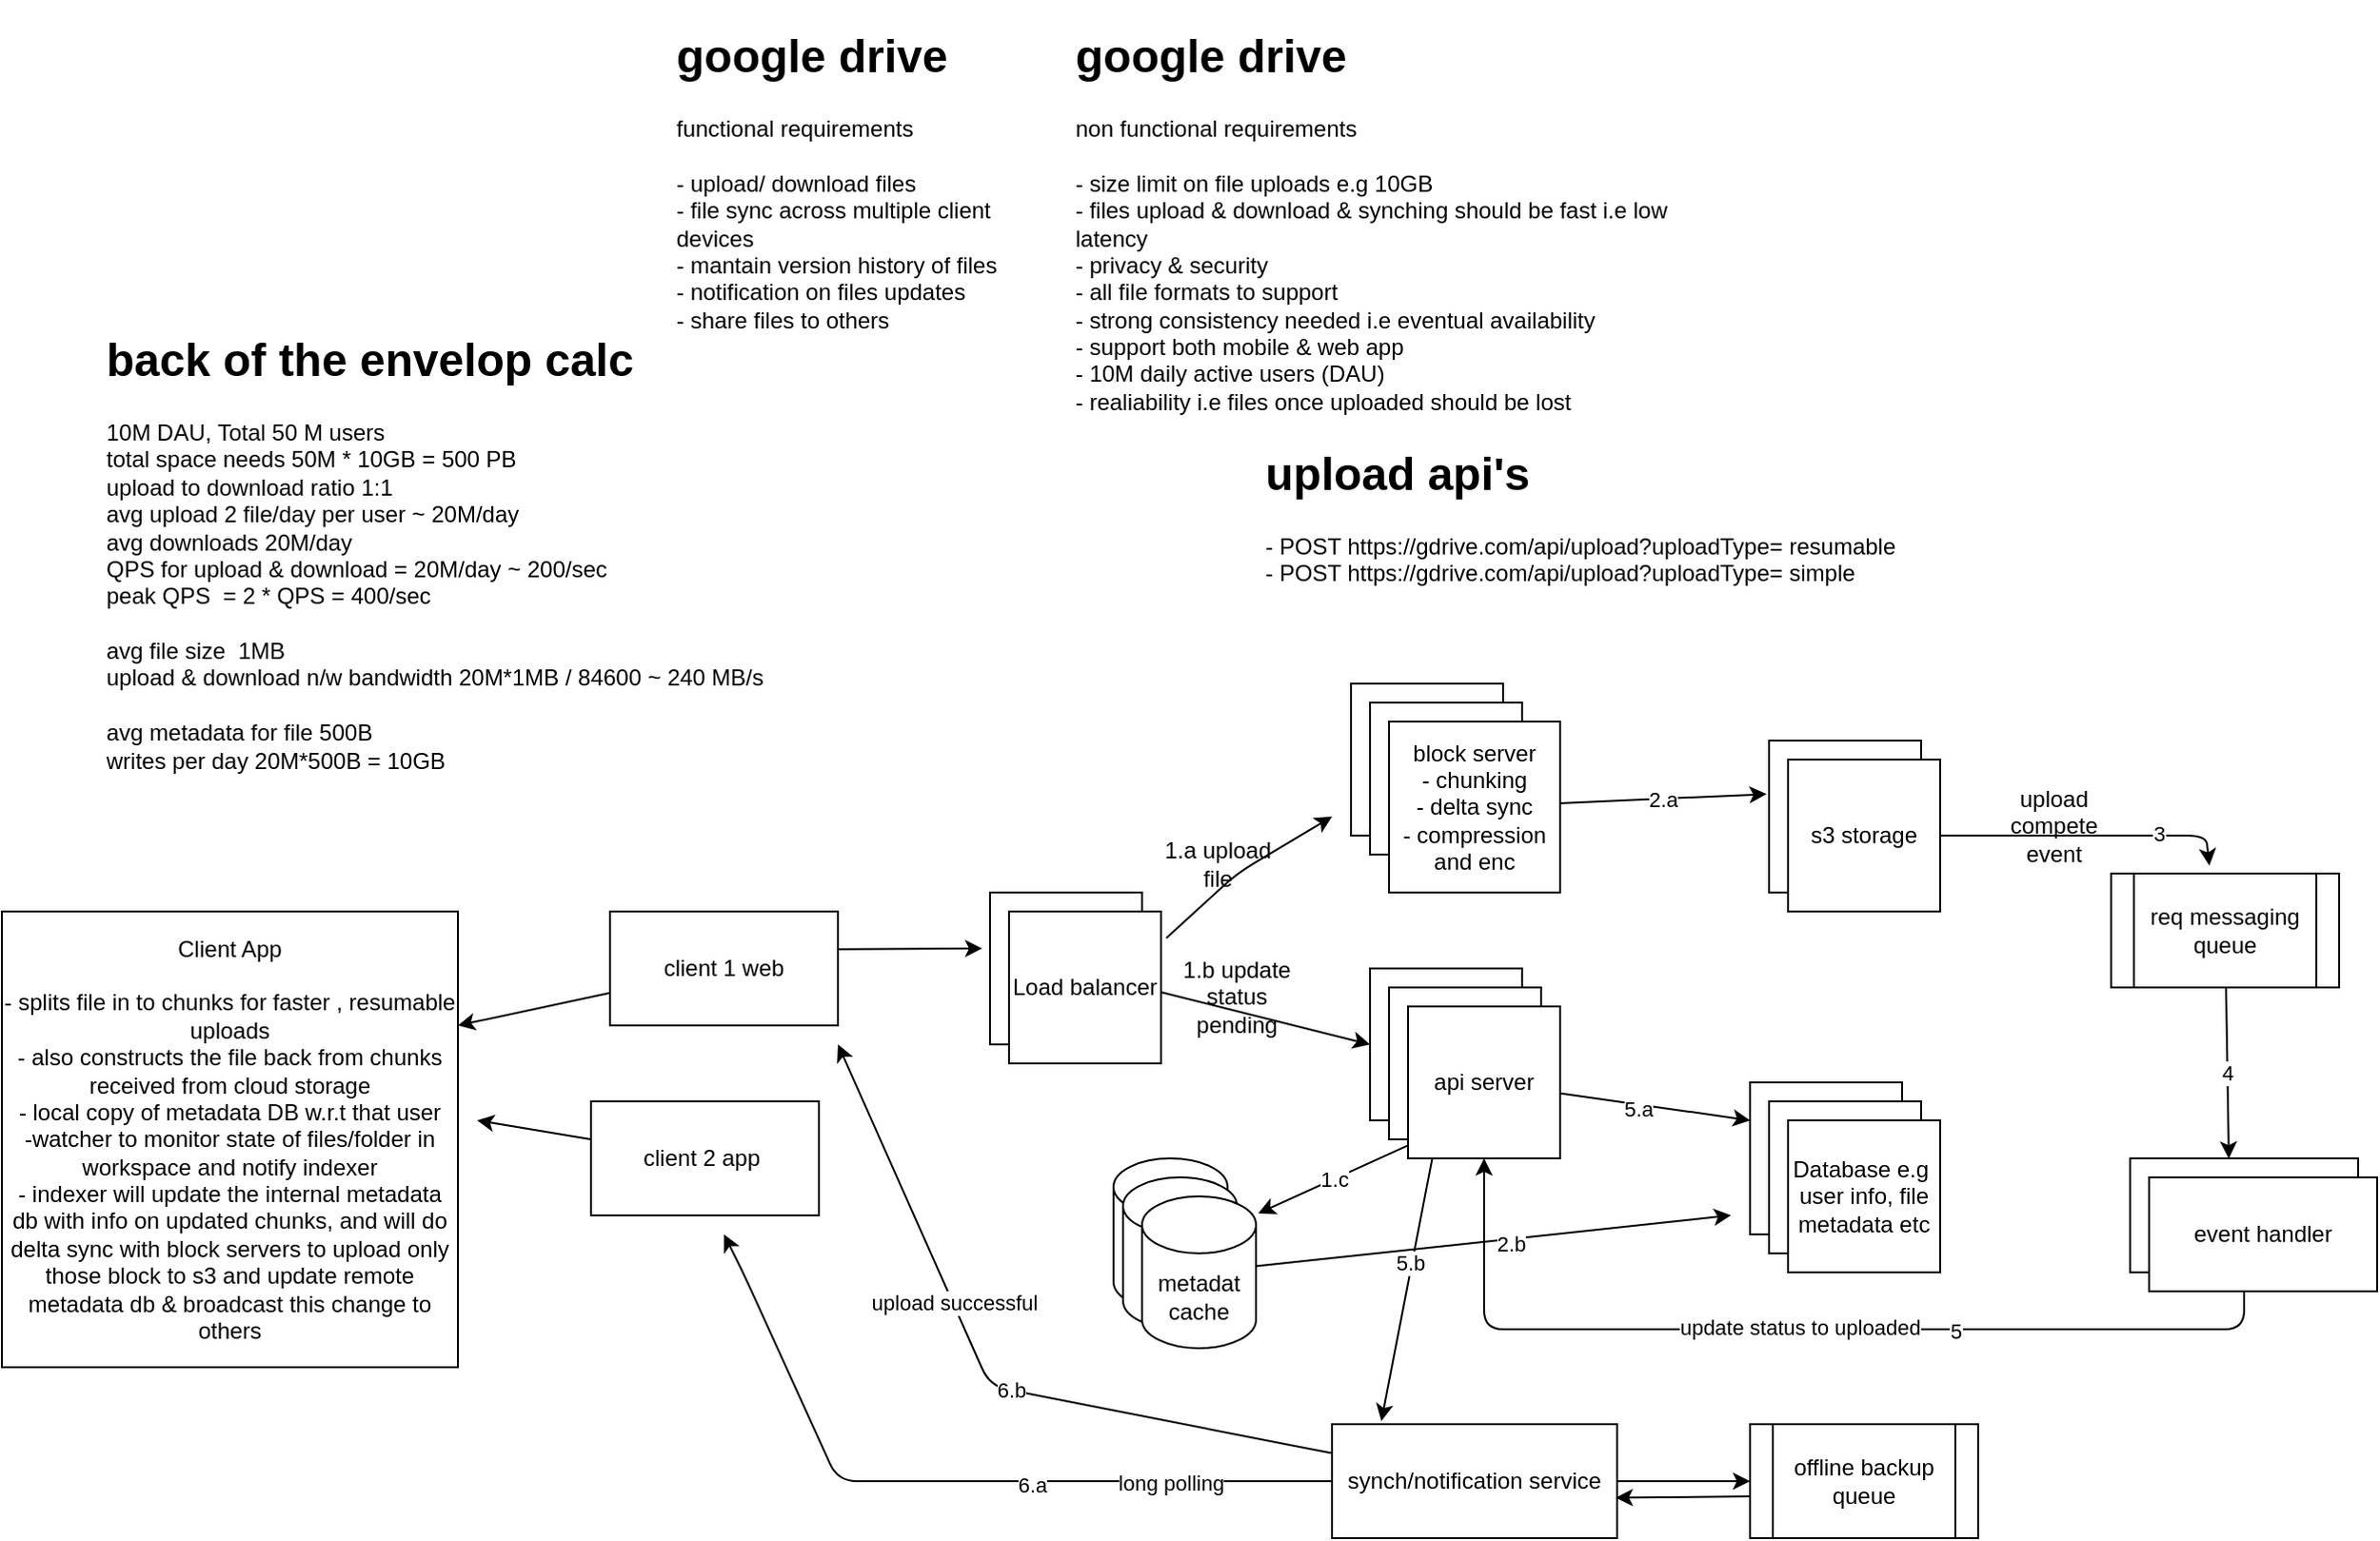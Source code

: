 <mxfile>
    <diagram id="yb_jvMtXmNEAG20newOR" name="HLD">
        <mxGraphModel dx="1852" dy="576" grid="1" gridSize="10" guides="1" tooltips="1" connect="1" arrows="1" fold="1" page="1" pageScale="1" pageWidth="850" pageHeight="1100" math="0" shadow="0">
            <root>
                <mxCell id="0"/>
                <mxCell id="1" parent="0"/>
                <mxCell id="2" value="&lt;h1&gt;google drive&lt;/h1&gt;&lt;div&gt;functional requirements&lt;/div&gt;&lt;div&gt;&lt;br&gt;&lt;/div&gt;&lt;div&gt;- upload/ download files&lt;/div&gt;&lt;div&gt;- file sync across multiple client devices&lt;/div&gt;&lt;div&gt;- mantain version history of files&lt;/div&gt;&lt;div&gt;- notification on files updates&lt;/div&gt;&lt;div&gt;- share files to others&lt;/div&gt;&lt;div&gt;&lt;br&gt;&lt;/div&gt;&lt;div&gt;&lt;br&gt;&lt;/div&gt;" style="text;html=1;strokeColor=none;fillColor=none;spacing=5;spacingTop=-20;whiteSpace=wrap;overflow=hidden;rounded=0;" parent="1" vertex="1">
                    <mxGeometry x="90" y="80" width="190" height="170" as="geometry"/>
                </mxCell>
                <mxCell id="3" value="&lt;h1&gt;google drive&lt;/h1&gt;&lt;div&gt;non functional requirements&lt;/div&gt;&lt;div&gt;&lt;br&gt;&lt;/div&gt;&lt;div&gt;- size limit on file uploads e.g 10GB&lt;/div&gt;&lt;div&gt;- files upload &amp;amp; download &amp;amp; synching should be fast i.e low latency&lt;/div&gt;&lt;div&gt;- privacy &amp;amp; security&lt;/div&gt;&lt;div&gt;- all file formats to support&amp;nbsp;&lt;br&gt;- strong consistency needed i.e eventual availability&lt;/div&gt;&lt;div&gt;- support both mobile &amp;amp; web app&lt;/div&gt;&lt;div&gt;- 10M daily active users (DAU)&lt;br&gt;- realiability i.e files once uploaded should be lost&lt;/div&gt;&lt;div&gt;- 10GB free space&lt;/div&gt;&lt;div&gt;&lt;br&gt;&lt;/div&gt;&lt;div&gt;&lt;br&gt;&lt;/div&gt;" style="text;html=1;strokeColor=none;fillColor=none;spacing=5;spacingTop=-20;whiteSpace=wrap;overflow=hidden;rounded=0;" parent="1" vertex="1">
                    <mxGeometry x="300" y="80" width="350" height="210" as="geometry"/>
                </mxCell>
                <mxCell id="4" value="&lt;h1&gt;back of the envelop calc&lt;/h1&gt;&lt;div&gt;10M DAU, Total 50 M users&lt;/div&gt;&lt;div&gt;total space needs 50M * 10GB = 500 PB&amp;nbsp;&lt;/div&gt;&lt;div&gt;upload to download ratio 1:1&amp;nbsp;&lt;br&gt;&lt;/div&gt;&lt;div&gt;avg upload 2 file/day per user ~ 20M/day&lt;/div&gt;&lt;div&gt;avg downloads 20M/day&amp;nbsp;&lt;/div&gt;&lt;div&gt;&lt;span style=&quot;background-color: initial;&quot;&gt;QPS for upload &amp;amp; download = 20M/day ~ 200/sec&lt;/span&gt;&lt;br&gt;&lt;/div&gt;&lt;div&gt;peak QPS&amp;nbsp; = 2 * QPS = 400/sec&lt;/div&gt;&lt;div&gt;&lt;br&gt;&lt;/div&gt;&lt;div&gt;avg file size&amp;nbsp; 1MB&lt;br&gt;&lt;/div&gt;&lt;div&gt;upload &amp;amp; download n/w bandwidth 20M*1MB / 84600 ~ 240 MB/s&lt;/div&gt;&lt;div&gt;&lt;br&gt;&lt;/div&gt;&lt;div&gt;avg metadata for file 500B&lt;br&gt;writes per day 20M*500B = 10GB&lt;br&gt;&lt;br&gt;&lt;/div&gt;&lt;div&gt;&lt;br&gt;&lt;/div&gt;&lt;div&gt;&lt;br&gt;&lt;/div&gt;" style="text;html=1;strokeColor=none;fillColor=none;spacing=5;spacingTop=-20;whiteSpace=wrap;overflow=hidden;rounded=0;" parent="1" vertex="1">
                    <mxGeometry x="-210" y="240" width="380" height="280" as="geometry"/>
                </mxCell>
                <mxCell id="5" value="api server" style="whiteSpace=wrap;html=1;aspect=fixed;" parent="1" vertex="1">
                    <mxGeometry x="460" y="580" width="80" height="80" as="geometry"/>
                </mxCell>
                <mxCell id="13" style="edgeStyle=none;html=1;entryX=-0.051;entryY=0.368;entryDx=0;entryDy=0;entryPerimeter=0;" parent="1" target="12" edge="1">
                    <mxGeometry relative="1" as="geometry">
                        <mxPoint x="180" y="569.908" as="sourcePoint"/>
                    </mxGeometry>
                </mxCell>
                <mxCell id="32" style="edgeStyle=none;html=1;exitX=1.035;exitY=0.175;exitDx=0;exitDy=0;exitPerimeter=0;" parent="1" source="IjdNnRh6WPfqS0u338YW-58" edge="1">
                    <mxGeometry relative="1" as="geometry">
                        <mxPoint x="440" y="500" as="targetPoint"/>
                        <mxPoint x="360" y="560" as="sourcePoint"/>
                        <Array as="points">
                            <mxPoint x="390" y="530"/>
                        </Array>
                    </mxGeometry>
                </mxCell>
                <mxCell id="9" value="&lt;h1&gt;upload api's&lt;/h1&gt;&lt;div&gt;- POST https://gdrive.com/api/upload?uploadType= resumable&lt;/div&gt;&lt;div&gt;- POST https://gdrive.com/api/upload?uploadType= simple&lt;br&gt;&lt;/div&gt;" style="text;html=1;strokeColor=none;fillColor=none;spacing=5;spacingTop=-20;whiteSpace=wrap;overflow=hidden;rounded=0;" parent="1" vertex="1">
                    <mxGeometry x="400" y="300" width="360" height="100" as="geometry"/>
                </mxCell>
                <mxCell id="10" value="api server" style="whiteSpace=wrap;html=1;aspect=fixed;" parent="1" vertex="1">
                    <mxGeometry x="470" y="590" width="80" height="80" as="geometry"/>
                </mxCell>
                <mxCell id="44" value="1.c" style="edgeStyle=none;html=1;entryX=1.02;entryY=0.112;entryDx=0;entryDy=0;entryPerimeter=0;exitX=0.01;exitY=0.91;exitDx=0;exitDy=0;exitPerimeter=0;" parent="1" source="11" target="43" edge="1">
                    <mxGeometry relative="1" as="geometry"/>
                </mxCell>
                <mxCell id="46" style="edgeStyle=none;html=1;entryX=0;entryY=0.25;entryDx=0;entryDy=0;" parent="1" source="11" target="21" edge="1">
                    <mxGeometry relative="1" as="geometry"/>
                </mxCell>
                <mxCell id="IjdNnRh6WPfqS0u338YW-62" value="5.a" style="edgeLabel;html=1;align=center;verticalAlign=middle;resizable=0;points=[];" parent="46" vertex="1" connectable="0">
                    <mxGeometry x="-0.193" y="-2" relative="1" as="geometry">
                        <mxPoint as="offset"/>
                    </mxGeometry>
                </mxCell>
                <mxCell id="52" style="edgeStyle=none;html=1;exitX=0.159;exitY=1.002;exitDx=0;exitDy=0;exitPerimeter=0;entryX=0.173;entryY=-0.027;entryDx=0;entryDy=0;entryPerimeter=0;" parent="1" source="11" target="51" edge="1">
                    <mxGeometry relative="1" as="geometry">
                        <mxPoint x="490" y="810" as="targetPoint"/>
                    </mxGeometry>
                </mxCell>
                <mxCell id="IjdNnRh6WPfqS0u338YW-64" value="5.b" style="edgeLabel;html=1;align=center;verticalAlign=middle;resizable=0;points=[];" parent="52" vertex="1" connectable="0">
                    <mxGeometry x="-0.209" y="-1" relative="1" as="geometry">
                        <mxPoint as="offset"/>
                    </mxGeometry>
                </mxCell>
                <mxCell id="11" value="api server" style="whiteSpace=wrap;html=1;aspect=fixed;" parent="1" vertex="1">
                    <mxGeometry x="480" y="600" width="80" height="80" as="geometry"/>
                </mxCell>
                <mxCell id="14" style="edgeStyle=none;html=1;entryX=0;entryY=0.5;entryDx=0;entryDy=0;" parent="1" source="12" target="5" edge="1">
                    <mxGeometry relative="1" as="geometry">
                        <mxPoint x="450" y="580" as="targetPoint"/>
                    </mxGeometry>
                </mxCell>
                <mxCell id="12" value="" style="whiteSpace=wrap;html=1;aspect=fixed;" parent="1" vertex="1">
                    <mxGeometry x="260" y="540" width="80" height="80" as="geometry"/>
                </mxCell>
                <mxCell id="17" value="s3 storage" style="whiteSpace=wrap;html=1;aspect=fixed;" parent="1" vertex="1">
                    <mxGeometry x="670" y="460" width="80" height="80" as="geometry"/>
                </mxCell>
                <mxCell id="34" style="edgeStyle=none;html=1;entryX=0.431;entryY=-0.069;entryDx=0;entryDy=0;entryPerimeter=0;" parent="1" source="18" target="33" edge="1">
                    <mxGeometry relative="1" as="geometry">
                        <mxPoint x="910" y="510" as="targetPoint"/>
                        <Array as="points">
                            <mxPoint x="900" y="510"/>
                        </Array>
                    </mxGeometry>
                </mxCell>
                <mxCell id="IjdNnRh6WPfqS0u338YW-60" value="3" style="edgeLabel;html=1;align=center;verticalAlign=middle;resizable=0;points=[];" parent="34" vertex="1" connectable="0">
                    <mxGeometry x="0.475" y="1" relative="1" as="geometry">
                        <mxPoint as="offset"/>
                    </mxGeometry>
                </mxCell>
                <mxCell id="18" value="s3 storage" style="whiteSpace=wrap;html=1;aspect=fixed;" parent="1" vertex="1">
                    <mxGeometry x="680" y="470" width="80" height="80" as="geometry"/>
                </mxCell>
                <mxCell id="21" value="" style="whiteSpace=wrap;html=1;aspect=fixed;" parent="1" vertex="1">
                    <mxGeometry x="660" y="640" width="80" height="80" as="geometry"/>
                </mxCell>
                <mxCell id="22" value="" style="whiteSpace=wrap;html=1;aspect=fixed;" parent="1" vertex="1">
                    <mxGeometry x="670" y="650" width="80" height="80" as="geometry"/>
                </mxCell>
                <mxCell id="23" value="Database e.g&amp;nbsp;&lt;br&gt;user info, file metadata etc" style="whiteSpace=wrap;html=1;aspect=fixed;" parent="1" vertex="1">
                    <mxGeometry x="680" y="660" width="80" height="80" as="geometry"/>
                </mxCell>
                <mxCell id="24" value="" style="whiteSpace=wrap;html=1;aspect=fixed;" parent="1" vertex="1">
                    <mxGeometry x="450" y="430" width="80" height="80" as="geometry"/>
                </mxCell>
                <mxCell id="27" value="" style="whiteSpace=wrap;html=1;aspect=fixed;" parent="1" vertex="1">
                    <mxGeometry x="460" y="440" width="80" height="80" as="geometry"/>
                </mxCell>
                <mxCell id="29" value="2.a" style="edgeStyle=none;html=1;entryX=-0.016;entryY=0.352;entryDx=0;entryDy=0;entryPerimeter=0;" parent="1" source="28" target="17" edge="1">
                    <mxGeometry relative="1" as="geometry"/>
                </mxCell>
                <mxCell id="28" value="block server&lt;br&gt;- chunking&lt;br&gt;- delta sync&lt;br&gt;- compression and enc" style="whiteSpace=wrap;html=1;aspect=fixed;" parent="1" vertex="1">
                    <mxGeometry x="470" y="450" width="90" height="90" as="geometry"/>
                </mxCell>
                <mxCell id="36" value="4" style="edgeStyle=none;html=1;entryX=0.433;entryY=0.002;entryDx=0;entryDy=0;entryPerimeter=0;" parent="1" source="33" target="35" edge="1">
                    <mxGeometry relative="1" as="geometry"/>
                </mxCell>
                <mxCell id="33" value="req messaging queue" style="shape=process;whiteSpace=wrap;html=1;backgroundOutline=1;" parent="1" vertex="1">
                    <mxGeometry x="850" y="530" width="120" height="60" as="geometry"/>
                </mxCell>
                <mxCell id="37" style="edgeStyle=none;html=1;entryX=0.5;entryY=1;entryDx=0;entryDy=0;" parent="1" source="35" target="11" edge="1">
                    <mxGeometry relative="1" as="geometry">
                        <mxPoint x="520" y="690" as="targetPoint"/>
                        <Array as="points">
                            <mxPoint x="920" y="770"/>
                            <mxPoint x="520" y="770"/>
                        </Array>
                    </mxGeometry>
                </mxCell>
                <mxCell id="39" value="update status to uploaded" style="edgeLabel;html=1;align=center;verticalAlign=middle;resizable=0;points=[];" parent="37" vertex="1" connectable="0">
                    <mxGeometry x="0.016" y="-1" relative="1" as="geometry">
                        <mxPoint as="offset"/>
                    </mxGeometry>
                </mxCell>
                <mxCell id="IjdNnRh6WPfqS0u338YW-61" value="5" style="edgeLabel;html=1;align=center;verticalAlign=middle;resizable=0;points=[];" parent="37" vertex="1" connectable="0">
                    <mxGeometry x="-0.3" y="1" relative="1" as="geometry">
                        <mxPoint as="offset"/>
                    </mxGeometry>
                </mxCell>
                <mxCell id="35" value="event handler" style="rounded=0;whiteSpace=wrap;html=1;" parent="1" vertex="1">
                    <mxGeometry x="860" y="680" width="120" height="60" as="geometry"/>
                </mxCell>
                <mxCell id="38" value="upload compete event" style="text;html=1;strokeColor=none;fillColor=none;align=center;verticalAlign=middle;whiteSpace=wrap;rounded=0;" parent="1" vertex="1">
                    <mxGeometry x="790" y="490" width="60" height="30" as="geometry"/>
                </mxCell>
                <mxCell id="41" value="" style="shape=cylinder3;whiteSpace=wrap;html=1;boundedLbl=1;backgroundOutline=1;size=15;" parent="1" vertex="1">
                    <mxGeometry x="325" y="680" width="60" height="80" as="geometry"/>
                </mxCell>
                <mxCell id="42" value="" style="shape=cylinder3;whiteSpace=wrap;html=1;boundedLbl=1;backgroundOutline=1;size=15;" parent="1" vertex="1">
                    <mxGeometry x="330" y="690" width="60" height="80" as="geometry"/>
                </mxCell>
                <mxCell id="IjdNnRh6WPfqS0u338YW-78" style="edgeStyle=none;html=1;" parent="1" source="43" edge="1">
                    <mxGeometry relative="1" as="geometry">
                        <mxPoint x="650" y="710" as="targetPoint"/>
                    </mxGeometry>
                </mxCell>
                <mxCell id="IjdNnRh6WPfqS0u338YW-79" value="2.b" style="edgeLabel;html=1;align=center;verticalAlign=middle;resizable=0;points=[];" parent="IjdNnRh6WPfqS0u338YW-78" vertex="1" connectable="0">
                    <mxGeometry x="0.07" y="-2" relative="1" as="geometry">
                        <mxPoint as="offset"/>
                    </mxGeometry>
                </mxCell>
                <mxCell id="43" value="metadat cache" style="shape=cylinder3;whiteSpace=wrap;html=1;boundedLbl=1;backgroundOutline=1;size=15;" parent="1" vertex="1">
                    <mxGeometry x="340" y="700" width="60" height="80" as="geometry"/>
                </mxCell>
                <mxCell id="48" value="1.b update status pending" style="text;html=1;strokeColor=none;fillColor=none;align=center;verticalAlign=middle;whiteSpace=wrap;rounded=0;" parent="1" vertex="1">
                    <mxGeometry x="360" y="580" width="60" height="30" as="geometry"/>
                </mxCell>
                <mxCell id="49" value="1.a upload file" style="text;html=1;strokeColor=none;fillColor=none;align=center;verticalAlign=middle;whiteSpace=wrap;rounded=0;" parent="1" vertex="1">
                    <mxGeometry x="350" y="510" width="60" height="30" as="geometry"/>
                </mxCell>
                <mxCell id="50" value="event handler" style="rounded=0;whiteSpace=wrap;html=1;" parent="1" vertex="1">
                    <mxGeometry x="870" y="690" width="120" height="60" as="geometry"/>
                </mxCell>
                <mxCell id="53" style="edgeStyle=none;html=1;" parent="1" source="51" edge="1">
                    <mxGeometry relative="1" as="geometry">
                        <mxPoint x="120" y="720" as="targetPoint"/>
                        <Array as="points">
                            <mxPoint x="180" y="850"/>
                            <mxPoint x="130" y="740"/>
                        </Array>
                    </mxGeometry>
                </mxCell>
                <mxCell id="IjdNnRh6WPfqS0u338YW-56" value="long polling" style="edgeLabel;html=1;align=center;verticalAlign=middle;resizable=0;points=[];" parent="53" vertex="1" connectable="0">
                    <mxGeometry x="-0.577" y="1" relative="1" as="geometry">
                        <mxPoint as="offset"/>
                    </mxGeometry>
                </mxCell>
                <mxCell id="IjdNnRh6WPfqS0u338YW-71" value="6.a" style="edgeLabel;html=1;align=center;verticalAlign=middle;resizable=0;points=[];" parent="53" vertex="1" connectable="0">
                    <mxGeometry x="-0.213" y="2" relative="1" as="geometry">
                        <mxPoint as="offset"/>
                    </mxGeometry>
                </mxCell>
                <mxCell id="55" style="edgeStyle=none;html=1;entryX=0;entryY=0.5;entryDx=0;entryDy=0;" parent="1" source="51" target="54" edge="1">
                    <mxGeometry relative="1" as="geometry"/>
                </mxCell>
                <mxCell id="IjdNnRh6WPfqS0u338YW-68" style="edgeStyle=none;html=1;" parent="1" source="51" edge="1">
                    <mxGeometry relative="1" as="geometry">
                        <mxPoint x="180" y="620" as="targetPoint"/>
                        <Array as="points">
                            <mxPoint x="260" y="800"/>
                        </Array>
                    </mxGeometry>
                </mxCell>
                <mxCell id="IjdNnRh6WPfqS0u338YW-70" value="upload successful" style="edgeLabel;html=1;align=center;verticalAlign=middle;resizable=0;points=[];" parent="IjdNnRh6WPfqS0u338YW-68" vertex="1" connectable="0">
                    <mxGeometry x="0.216" relative="1" as="geometry">
                        <mxPoint as="offset"/>
                    </mxGeometry>
                </mxCell>
                <mxCell id="IjdNnRh6WPfqS0u338YW-72" value="6.b" style="edgeLabel;html=1;align=center;verticalAlign=middle;resizable=0;points=[];" parent="IjdNnRh6WPfqS0u338YW-68" vertex="1" connectable="0">
                    <mxGeometry x="-0.096" relative="1" as="geometry">
                        <mxPoint as="offset"/>
                    </mxGeometry>
                </mxCell>
                <mxCell id="51" value="synch/notification service" style="rounded=0;whiteSpace=wrap;html=1;" parent="1" vertex="1">
                    <mxGeometry x="440" y="820" width="150" height="60" as="geometry"/>
                </mxCell>
                <mxCell id="56" style="edgeStyle=none;html=1;entryX=0.995;entryY=0.645;entryDx=0;entryDy=0;entryPerimeter=0;exitX=-0.002;exitY=0.634;exitDx=0;exitDy=0;exitPerimeter=0;" parent="1" source="54" target="51" edge="1">
                    <mxGeometry relative="1" as="geometry"/>
                </mxCell>
                <mxCell id="54" value="offline backup queue" style="shape=process;whiteSpace=wrap;html=1;backgroundOutline=1;" parent="1" vertex="1">
                    <mxGeometry x="660" y="820" width="120" height="60" as="geometry"/>
                </mxCell>
                <mxCell id="IjdNnRh6WPfqS0u338YW-58" value="Load balancer" style="whiteSpace=wrap;html=1;aspect=fixed;" parent="1" vertex="1">
                    <mxGeometry x="270" y="550" width="80" height="80" as="geometry"/>
                </mxCell>
                <mxCell id="IjdNnRh6WPfqS0u338YW-76" style="edgeStyle=none;html=1;entryX=1;entryY=0.25;entryDx=0;entryDy=0;" parent="1" source="IjdNnRh6WPfqS0u338YW-73" target="IjdNnRh6WPfqS0u338YW-75" edge="1">
                    <mxGeometry relative="1" as="geometry">
                        <mxPoint x="10" y="600" as="targetPoint"/>
                    </mxGeometry>
                </mxCell>
                <mxCell id="IjdNnRh6WPfqS0u338YW-73" value="client 1 web" style="rounded=0;whiteSpace=wrap;html=1;" parent="1" vertex="1">
                    <mxGeometry x="60" y="550" width="120" height="60" as="geometry"/>
                </mxCell>
                <mxCell id="IjdNnRh6WPfqS0u338YW-77" style="edgeStyle=none;html=1;" parent="1" source="IjdNnRh6WPfqS0u338YW-74" edge="1">
                    <mxGeometry relative="1" as="geometry">
                        <mxPoint x="-10" y="660" as="targetPoint"/>
                    </mxGeometry>
                </mxCell>
                <mxCell id="IjdNnRh6WPfqS0u338YW-74" value="client 2 app&amp;nbsp;" style="rounded=0;whiteSpace=wrap;html=1;" parent="1" vertex="1">
                    <mxGeometry x="50" y="650" width="120" height="60" as="geometry"/>
                </mxCell>
                <mxCell id="IjdNnRh6WPfqS0u338YW-75" value="Client App&lt;br&gt;&lt;br&gt;- splits file in to chunks for faster , resumable uploads&lt;br&gt;- also constructs the file back from chunks received from cloud storage&lt;br&gt;- local copy of metadata DB w.r.t that user&lt;br&gt;-watcher to monitor state of files/folder in workspace and notify indexer&lt;br&gt;- indexer will update the internal metadata db with info on updated chunks, and will do delta sync with block servers to upload only those block to s3 and update remote metadata db &amp;amp; broadcast this change to others" style="whiteSpace=wrap;html=1;aspect=fixed;" parent="1" vertex="1">
                    <mxGeometry x="-260" y="550" width="240" height="240" as="geometry"/>
                </mxCell>
            </root>
        </mxGraphModel>
    </diagram>
    <diagram id="2Yc96iADYPzHXyBLNKN8" name="DB design">
        <mxGraphModel dx="1002" dy="576" grid="1" gridSize="10" guides="1" tooltips="1" connect="1" arrows="1" fold="1" page="1" pageScale="1" pageWidth="850" pageHeight="1100" math="0" shadow="0">
            <root>
                <mxCell id="0"/>
                <mxCell id="1" parent="0"/>
                <mxCell id="pSw2V-Z_o-d8w3xTMRuM-1" value="user" style="swimlane;fontStyle=0;childLayout=stackLayout;horizontal=1;startSize=30;horizontalStack=0;resizeParent=1;resizeParentMax=0;resizeLast=0;collapsible=1;marginBottom=0;whiteSpace=wrap;html=1;" vertex="1" parent="1">
                    <mxGeometry x="90" y="710" width="140" height="120" as="geometry"/>
                </mxCell>
                <mxCell id="pSw2V-Z_o-d8w3xTMRuM-2" value="id&lt;span style=&quot;white-space: pre;&quot;&gt;&#9;&lt;/span&gt;" style="text;strokeColor=none;fillColor=none;align=left;verticalAlign=middle;spacingLeft=4;spacingRight=4;overflow=hidden;points=[[0,0.5],[1,0.5]];portConstraint=eastwest;rotatable=0;whiteSpace=wrap;html=1;" vertex="1" parent="pSw2V-Z_o-d8w3xTMRuM-1">
                    <mxGeometry y="30" width="140" height="30" as="geometry"/>
                </mxCell>
                <mxCell id="pSw2V-Z_o-d8w3xTMRuM-3" value="name" style="text;strokeColor=none;fillColor=none;align=left;verticalAlign=middle;spacingLeft=4;spacingRight=4;overflow=hidden;points=[[0,0.5],[1,0.5]];portConstraint=eastwest;rotatable=0;whiteSpace=wrap;html=1;" vertex="1" parent="pSw2V-Z_o-d8w3xTMRuM-1">
                    <mxGeometry y="60" width="140" height="30" as="geometry"/>
                </mxCell>
                <mxCell id="pSw2V-Z_o-d8w3xTMRuM-4" value="createdAt" style="text;strokeColor=none;fillColor=none;align=left;verticalAlign=middle;spacingLeft=4;spacingRight=4;overflow=hidden;points=[[0,0.5],[1,0.5]];portConstraint=eastwest;rotatable=0;whiteSpace=wrap;html=1;" vertex="1" parent="pSw2V-Z_o-d8w3xTMRuM-1">
                    <mxGeometry y="90" width="140" height="30" as="geometry"/>
                </mxCell>
                <object label="workspace" id="pSw2V-Z_o-d8w3xTMRuM-5">
                    <mxCell style="swimlane;fontStyle=0;childLayout=stackLayout;horizontal=1;startSize=30;horizontalStack=0;resizeParent=1;resizeParentMax=0;resizeLast=0;collapsible=1;marginBottom=0;whiteSpace=wrap;html=1;" vertex="1" parent="1">
                        <mxGeometry x="330" y="630" width="140" height="120" as="geometry"/>
                    </mxCell>
                </object>
                <mxCell id="pSw2V-Z_o-d8w3xTMRuM-6" value="id&lt;span style=&quot;white-space: pre;&quot;&gt;&#9;&lt;/span&gt;" style="text;strokeColor=none;fillColor=none;align=left;verticalAlign=middle;spacingLeft=4;spacingRight=4;overflow=hidden;points=[[0,0.5],[1,0.5]];portConstraint=eastwest;rotatable=0;whiteSpace=wrap;html=1;" vertex="1" parent="pSw2V-Z_o-d8w3xTMRuM-5">
                    <mxGeometry y="30" width="140" height="30" as="geometry"/>
                </mxCell>
                <mxCell id="pSw2V-Z_o-d8w3xTMRuM-7" value="owner_id" style="text;strokeColor=none;fillColor=none;align=left;verticalAlign=middle;spacingLeft=4;spacingRight=4;overflow=hidden;points=[[0,0.5],[1,0.5]];portConstraint=eastwest;rotatable=0;whiteSpace=wrap;html=1;" vertex="1" parent="pSw2V-Z_o-d8w3xTMRuM-5">
                    <mxGeometry y="60" width="140" height="30" as="geometry"/>
                </mxCell>
                <mxCell id="pSw2V-Z_o-d8w3xTMRuM-8" value="isShared" style="text;strokeColor=none;fillColor=none;align=left;verticalAlign=middle;spacingLeft=4;spacingRight=4;overflow=hidden;points=[[0,0.5],[1,0.5]];portConstraint=eastwest;rotatable=0;whiteSpace=wrap;html=1;" vertex="1" parent="pSw2V-Z_o-d8w3xTMRuM-5">
                    <mxGeometry y="90" width="140" height="30" as="geometry"/>
                </mxCell>
                <mxCell id="pSw2V-Z_o-d8w3xTMRuM-10" value="" style="curved=1;endArrow=classic;html=1;entryX=0;entryY=0.5;entryDx=0;entryDy=0;exitX=1;exitY=0.5;exitDx=0;exitDy=0;" edge="1" parent="1" source="pSw2V-Z_o-d8w3xTMRuM-2" target="pSw2V-Z_o-d8w3xTMRuM-7">
                    <mxGeometry width="50" height="50" relative="1" as="geometry">
                        <mxPoint x="270" y="750" as="sourcePoint"/>
                        <mxPoint x="320" y="700" as="targetPoint"/>
                        <Array as="points">
                            <mxPoint x="320" y="750"/>
                            <mxPoint x="270" y="700"/>
                        </Array>
                    </mxGeometry>
                </mxCell>
                <mxCell id="pSw2V-Z_o-d8w3xTMRuM-36" value="1:many" style="edgeLabel;html=1;align=center;verticalAlign=middle;resizable=0;points=[];" vertex="1" connectable="0" parent="pSw2V-Z_o-d8w3xTMRuM-10">
                    <mxGeometry x="-0.433" y="8" relative="1" as="geometry">
                        <mxPoint as="offset"/>
                    </mxGeometry>
                </mxCell>
                <object label="file" id="pSw2V-Z_o-d8w3xTMRuM-11">
                    <mxCell style="swimlane;fontStyle=0;childLayout=stackLayout;horizontal=1;startSize=30;horizontalStack=0;resizeParent=1;resizeParentMax=0;resizeLast=0;collapsible=1;marginBottom=0;whiteSpace=wrap;html=1;" vertex="1" parent="1">
                        <mxGeometry x="560" y="620" width="140" height="200" as="geometry"/>
                    </mxCell>
                </object>
                <mxCell id="pSw2V-Z_o-d8w3xTMRuM-12" value="id&lt;span style=&quot;white-space: pre;&quot;&gt;&#9;&lt;/span&gt;" style="text;strokeColor=none;fillColor=none;align=left;verticalAlign=middle;spacingLeft=4;spacingRight=4;overflow=hidden;points=[[0,0.5],[1,0.5]];portConstraint=eastwest;rotatable=0;whiteSpace=wrap;html=1;" vertex="1" parent="pSw2V-Z_o-d8w3xTMRuM-11">
                    <mxGeometry y="30" width="140" height="30" as="geometry"/>
                </mxCell>
                <mxCell id="pSw2V-Z_o-d8w3xTMRuM-13" value="workspace_id" style="text;strokeColor=none;fillColor=none;align=left;verticalAlign=middle;spacingLeft=4;spacingRight=4;overflow=hidden;points=[[0,0.5],[1,0.5]];portConstraint=eastwest;rotatable=0;whiteSpace=wrap;html=1;" vertex="1" parent="pSw2V-Z_o-d8w3xTMRuM-11">
                    <mxGeometry y="60" width="140" height="30" as="geometry"/>
                </mxCell>
                <mxCell id="pSw2V-Z_o-d8w3xTMRuM-14" value="size&lt;br&gt;&lt;br&gt;createAt&lt;br&gt;&lt;br&gt;lastupdated&lt;br&gt;&lt;br&gt;checksum" style="text;strokeColor=none;fillColor=none;align=left;verticalAlign=middle;spacingLeft=4;spacingRight=4;overflow=hidden;points=[[0,0.5],[1,0.5]];portConstraint=eastwest;rotatable=0;whiteSpace=wrap;html=1;" vertex="1" parent="pSw2V-Z_o-d8w3xTMRuM-11">
                    <mxGeometry y="90" width="140" height="110" as="geometry"/>
                </mxCell>
                <object label="file version" id="pSw2V-Z_o-d8w3xTMRuM-19">
                    <mxCell style="swimlane;fontStyle=0;childLayout=stackLayout;horizontal=1;startSize=30;horizontalStack=0;resizeParent=1;resizeParentMax=0;resizeLast=0;collapsible=1;marginBottom=0;whiteSpace=wrap;html=1;" vertex="1" parent="1">
                        <mxGeometry x="420" y="840" width="140" height="180" as="geometry"/>
                    </mxCell>
                </object>
                <mxCell id="pSw2V-Z_o-d8w3xTMRuM-20" value="id&lt;span style=&quot;white-space: pre;&quot;&gt;&#9;&lt;/span&gt;" style="text;strokeColor=none;fillColor=none;align=left;verticalAlign=middle;spacingLeft=4;spacingRight=4;overflow=hidden;points=[[0,0.5],[1,0.5]];portConstraint=eastwest;rotatable=0;whiteSpace=wrap;html=1;" vertex="1" parent="pSw2V-Z_o-d8w3xTMRuM-19">
                    <mxGeometry y="30" width="140" height="30" as="geometry"/>
                </mxCell>
                <mxCell id="pSw2V-Z_o-d8w3xTMRuM-21" value="file_id" style="text;strokeColor=none;fillColor=none;align=left;verticalAlign=middle;spacingLeft=4;spacingRight=4;overflow=hidden;points=[[0,0.5],[1,0.5]];portConstraint=eastwest;rotatable=0;whiteSpace=wrap;html=1;" vertex="1" parent="pSw2V-Z_o-d8w3xTMRuM-19">
                    <mxGeometry y="60" width="140" height="30" as="geometry"/>
                </mxCell>
                <mxCell id="pSw2V-Z_o-d8w3xTMRuM-22" value="device_id&lt;br&gt;&lt;br&gt;version_no&lt;br&gt;&lt;br&gt;lastUpdate" style="text;strokeColor=none;fillColor=none;align=left;verticalAlign=middle;spacingLeft=4;spacingRight=4;overflow=hidden;points=[[0,0.5],[1,0.5]];portConstraint=eastwest;rotatable=0;whiteSpace=wrap;html=1;" vertex="1" parent="pSw2V-Z_o-d8w3xTMRuM-19">
                    <mxGeometry y="90" width="140" height="90" as="geometry"/>
                </mxCell>
                <mxCell id="pSw2V-Z_o-d8w3xTMRuM-23" value="" style="curved=1;endArrow=classic;html=1;entryX=1;entryY=0.5;entryDx=0;entryDy=0;exitX=1;exitY=0.5;exitDx=0;exitDy=0;" edge="1" parent="1" source="pSw2V-Z_o-d8w3xTMRuM-12" target="pSw2V-Z_o-d8w3xTMRuM-21">
                    <mxGeometry width="50" height="50" relative="1" as="geometry">
                        <mxPoint x="700" y="700" as="sourcePoint"/>
                        <mxPoint x="750" y="650" as="targetPoint"/>
                        <Array as="points">
                            <mxPoint x="750" y="700"/>
                            <mxPoint x="700" y="650"/>
                            <mxPoint x="780" y="870"/>
                        </Array>
                    </mxGeometry>
                </mxCell>
                <mxCell id="pSw2V-Z_o-d8w3xTMRuM-38" value="1:many" style="edgeLabel;html=1;align=center;verticalAlign=middle;resizable=0;points=[];" vertex="1" connectable="0" parent="pSw2V-Z_o-d8w3xTMRuM-23">
                    <mxGeometry x="0.478" y="-21" relative="1" as="geometry">
                        <mxPoint as="offset"/>
                    </mxGeometry>
                </mxCell>
                <mxCell id="pSw2V-Z_o-d8w3xTMRuM-24" value="block" style="swimlane;fontStyle=0;childLayout=stackLayout;horizontal=1;startSize=30;horizontalStack=0;resizeParent=1;resizeParentMax=0;resizeLast=0;collapsible=1;marginBottom=0;whiteSpace=wrap;html=1;" vertex="1" parent="1">
                    <mxGeometry x="110" y="890" width="140" height="120" as="geometry"/>
                </mxCell>
                <mxCell id="pSw2V-Z_o-d8w3xTMRuM-25" value="id" style="text;strokeColor=none;fillColor=none;align=left;verticalAlign=middle;spacingLeft=4;spacingRight=4;overflow=hidden;points=[[0,0.5],[1,0.5]];portConstraint=eastwest;rotatable=0;whiteSpace=wrap;html=1;" vertex="1" parent="pSw2V-Z_o-d8w3xTMRuM-24">
                    <mxGeometry y="30" width="140" height="30" as="geometry"/>
                </mxCell>
                <mxCell id="pSw2V-Z_o-d8w3xTMRuM-26" value="block_order" style="text;strokeColor=none;fillColor=none;align=left;verticalAlign=middle;spacingLeft=4;spacingRight=4;overflow=hidden;points=[[0,0.5],[1,0.5]];portConstraint=eastwest;rotatable=0;whiteSpace=wrap;html=1;" vertex="1" parent="pSw2V-Z_o-d8w3xTMRuM-24">
                    <mxGeometry y="60" width="140" height="30" as="geometry"/>
                </mxCell>
                <mxCell id="pSw2V-Z_o-d8w3xTMRuM-44" value="" style="curved=1;endArrow=classic;html=1;exitX=-0.003;exitY=0.76;exitDx=0;exitDy=0;exitPerimeter=0;" edge="1" parent="pSw2V-Z_o-d8w3xTMRuM-24" source="pSw2V-Z_o-d8w3xTMRuM-20">
                    <mxGeometry width="50" height="50" relative="1" as="geometry">
                        <mxPoint x="90" y="150" as="sourcePoint"/>
                        <mxPoint x="140" y="100" as="targetPoint"/>
                        <Array as="points">
                            <mxPoint x="170" y="90"/>
                        </Array>
                    </mxGeometry>
                </mxCell>
                <mxCell id="pSw2V-Z_o-d8w3xTMRuM-45" value="1:many" style="edgeLabel;html=1;align=center;verticalAlign=middle;resizable=0;points=[];" vertex="1" connectable="0" parent="pSw2V-Z_o-d8w3xTMRuM-44">
                    <mxGeometry x="0.248" y="-2" relative="1" as="geometry">
                        <mxPoint x="-1" as="offset"/>
                    </mxGeometry>
                </mxCell>
                <mxCell id="pSw2V-Z_o-d8w3xTMRuM-27" value="file_version_id" style="text;strokeColor=none;fillColor=none;align=left;verticalAlign=middle;spacingLeft=4;spacingRight=4;overflow=hidden;points=[[0,0.5],[1,0.5]];portConstraint=eastwest;rotatable=0;whiteSpace=wrap;html=1;" vertex="1" parent="pSw2V-Z_o-d8w3xTMRuM-24">
                    <mxGeometry y="90" width="140" height="30" as="geometry"/>
                </mxCell>
                <mxCell id="pSw2V-Z_o-d8w3xTMRuM-29" value="device" style="swimlane;fontStyle=0;childLayout=stackLayout;horizontal=1;startSize=30;horizontalStack=0;resizeParent=1;resizeParentMax=0;resizeLast=0;collapsible=1;marginBottom=0;whiteSpace=wrap;html=1;" vertex="1" parent="1">
                    <mxGeometry x="210" y="1070" width="140" height="120" as="geometry"/>
                </mxCell>
                <mxCell id="pSw2V-Z_o-d8w3xTMRuM-30" value="id" style="text;strokeColor=none;fillColor=none;align=left;verticalAlign=middle;spacingLeft=4;spacingRight=4;overflow=hidden;points=[[0,0.5],[1,0.5]];portConstraint=eastwest;rotatable=0;whiteSpace=wrap;html=1;" vertex="1" parent="pSw2V-Z_o-d8w3xTMRuM-29">
                    <mxGeometry y="30" width="140" height="30" as="geometry"/>
                </mxCell>
                <mxCell id="pSw2V-Z_o-d8w3xTMRuM-31" value="device_name" style="text;strokeColor=none;fillColor=none;align=left;verticalAlign=middle;spacingLeft=4;spacingRight=4;overflow=hidden;points=[[0,0.5],[1,0.5]];portConstraint=eastwest;rotatable=0;whiteSpace=wrap;html=1;" vertex="1" parent="pSw2V-Z_o-d8w3xTMRuM-29">
                    <mxGeometry y="60" width="140" height="30" as="geometry"/>
                </mxCell>
                <mxCell id="pSw2V-Z_o-d8w3xTMRuM-32" value="user_id" style="text;strokeColor=none;fillColor=none;align=left;verticalAlign=middle;spacingLeft=4;spacingRight=4;overflow=hidden;points=[[0,0.5],[1,0.5]];portConstraint=eastwest;rotatable=0;whiteSpace=wrap;html=1;" vertex="1" parent="pSw2V-Z_o-d8w3xTMRuM-29">
                    <mxGeometry y="90" width="140" height="30" as="geometry"/>
                </mxCell>
                <mxCell id="pSw2V-Z_o-d8w3xTMRuM-34" value="" style="curved=1;endArrow=classic;html=1;entryX=-0.034;entryY=0.747;entryDx=0;entryDy=0;entryPerimeter=0;" edge="1" parent="1" target="pSw2V-Z_o-d8w3xTMRuM-32">
                    <mxGeometry width="50" height="50" relative="1" as="geometry">
                        <mxPoint x="90" y="750" as="sourcePoint"/>
                        <mxPoint x="200" y="1110" as="targetPoint"/>
                        <Array as="points">
                            <mxPoint y="860"/>
                            <mxPoint x="20" y="870"/>
                            <mxPoint x="40" y="1120"/>
                        </Array>
                    </mxGeometry>
                </mxCell>
                <mxCell id="pSw2V-Z_o-d8w3xTMRuM-35" value="1:many" style="edgeLabel;html=1;align=center;verticalAlign=middle;resizable=0;points=[];" vertex="1" connectable="0" parent="pSw2V-Z_o-d8w3xTMRuM-34">
                    <mxGeometry x="-0.858" y="1" relative="1" as="geometry">
                        <mxPoint as="offset"/>
                    </mxGeometry>
                </mxCell>
                <mxCell id="pSw2V-Z_o-d8w3xTMRuM-40" value="1:1" style="curved=1;endArrow=classic;html=1;entryX=1;entryY=0.5;entryDx=0;entryDy=0;exitX=-0.031;exitY=0.271;exitDx=0;exitDy=0;exitPerimeter=0;" edge="1" parent="1" source="pSw2V-Z_o-d8w3xTMRuM-22" target="pSw2V-Z_o-d8w3xTMRuM-30">
                    <mxGeometry width="50" height="50" relative="1" as="geometry">
                        <mxPoint x="420" y="980" as="sourcePoint"/>
                        <mxPoint x="360" y="1090" as="targetPoint"/>
                        <Array as="points">
                            <mxPoint x="370" y="1010"/>
                            <mxPoint x="416" y="1090"/>
                        </Array>
                    </mxGeometry>
                </mxCell>
                <mxCell id="pSw2V-Z_o-d8w3xTMRuM-41" value="1:many" style="curved=1;endArrow=classic;html=1;exitX=1;exitY=0.5;exitDx=0;exitDy=0;" edge="1" parent="1" source="pSw2V-Z_o-d8w3xTMRuM-6">
                    <mxGeometry width="50" height="50" relative="1" as="geometry">
                        <mxPoint x="510" y="750" as="sourcePoint"/>
                        <mxPoint x="560" y="700" as="targetPoint"/>
                        <Array as="points">
                            <mxPoint x="530" y="690"/>
                            <mxPoint x="510" y="700"/>
                        </Array>
                    </mxGeometry>
                </mxCell>
            </root>
        </mxGraphModel>
    </diagram>
</mxfile>